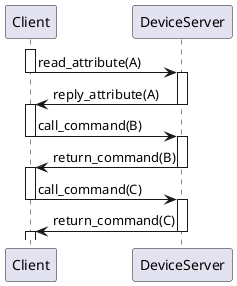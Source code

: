@startuml
activate Client

Client -> DeviceServer: read_attribute(A)
deactivate Client
activate DeviceServer

DeviceServer -> Client: reply_attribute(A)
deactivate DeviceServer
activate Client

Client -> DeviceServer: call_command(B)
deactivate Client
activate DeviceServer

DeviceServer -> Client: return_command(B)
deactivate DeviceServer
activate Client

Client -> DeviceServer: call_command(C)
deactivate Client
activate DeviceServer

DeviceServer -> Client: return_command(C)
deactivate DeviceServer
activate Client
@enduml